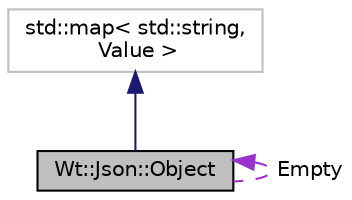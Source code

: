 digraph "Wt::Json::Object"
{
 // LATEX_PDF_SIZE
  edge [fontname="Helvetica",fontsize="10",labelfontname="Helvetica",labelfontsize="10"];
  node [fontname="Helvetica",fontsize="10",shape=record];
  Node1 [label="Wt::Json::Object",height=0.2,width=0.4,color="black", fillcolor="grey75", style="filled", fontcolor="black",tooltip="A JSON object."];
  Node2 -> Node1 [dir="back",color="midnightblue",fontsize="10",style="solid"];
  Node2 [label="std::map\< std::string,\l Value \>",height=0.2,width=0.4,color="grey75", fillcolor="white", style="filled",tooltip=" "];
  Node1 -> Node1 [dir="back",color="darkorchid3",fontsize="10",style="dashed",label=" Empty" ];
}
